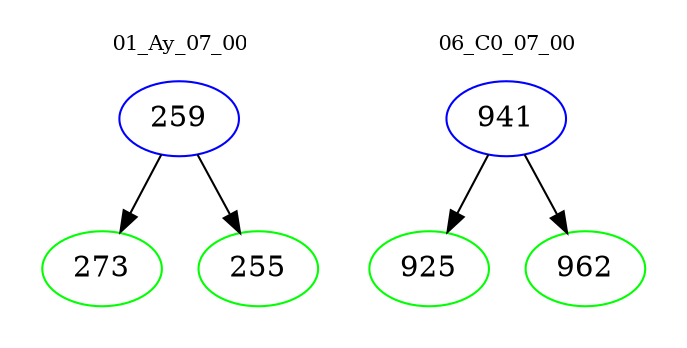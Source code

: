 digraph{
subgraph cluster_0 {
color = white
label = "01_Ay_07_00";
fontsize=10;
T0_259 [label="259", color="blue"]
T0_259 -> T0_273 [color="black"]
T0_273 [label="273", color="green"]
T0_259 -> T0_255 [color="black"]
T0_255 [label="255", color="green"]
}
subgraph cluster_1 {
color = white
label = "06_C0_07_00";
fontsize=10;
T1_941 [label="941", color="blue"]
T1_941 -> T1_925 [color="black"]
T1_925 [label="925", color="green"]
T1_941 -> T1_962 [color="black"]
T1_962 [label="962", color="green"]
}
}
